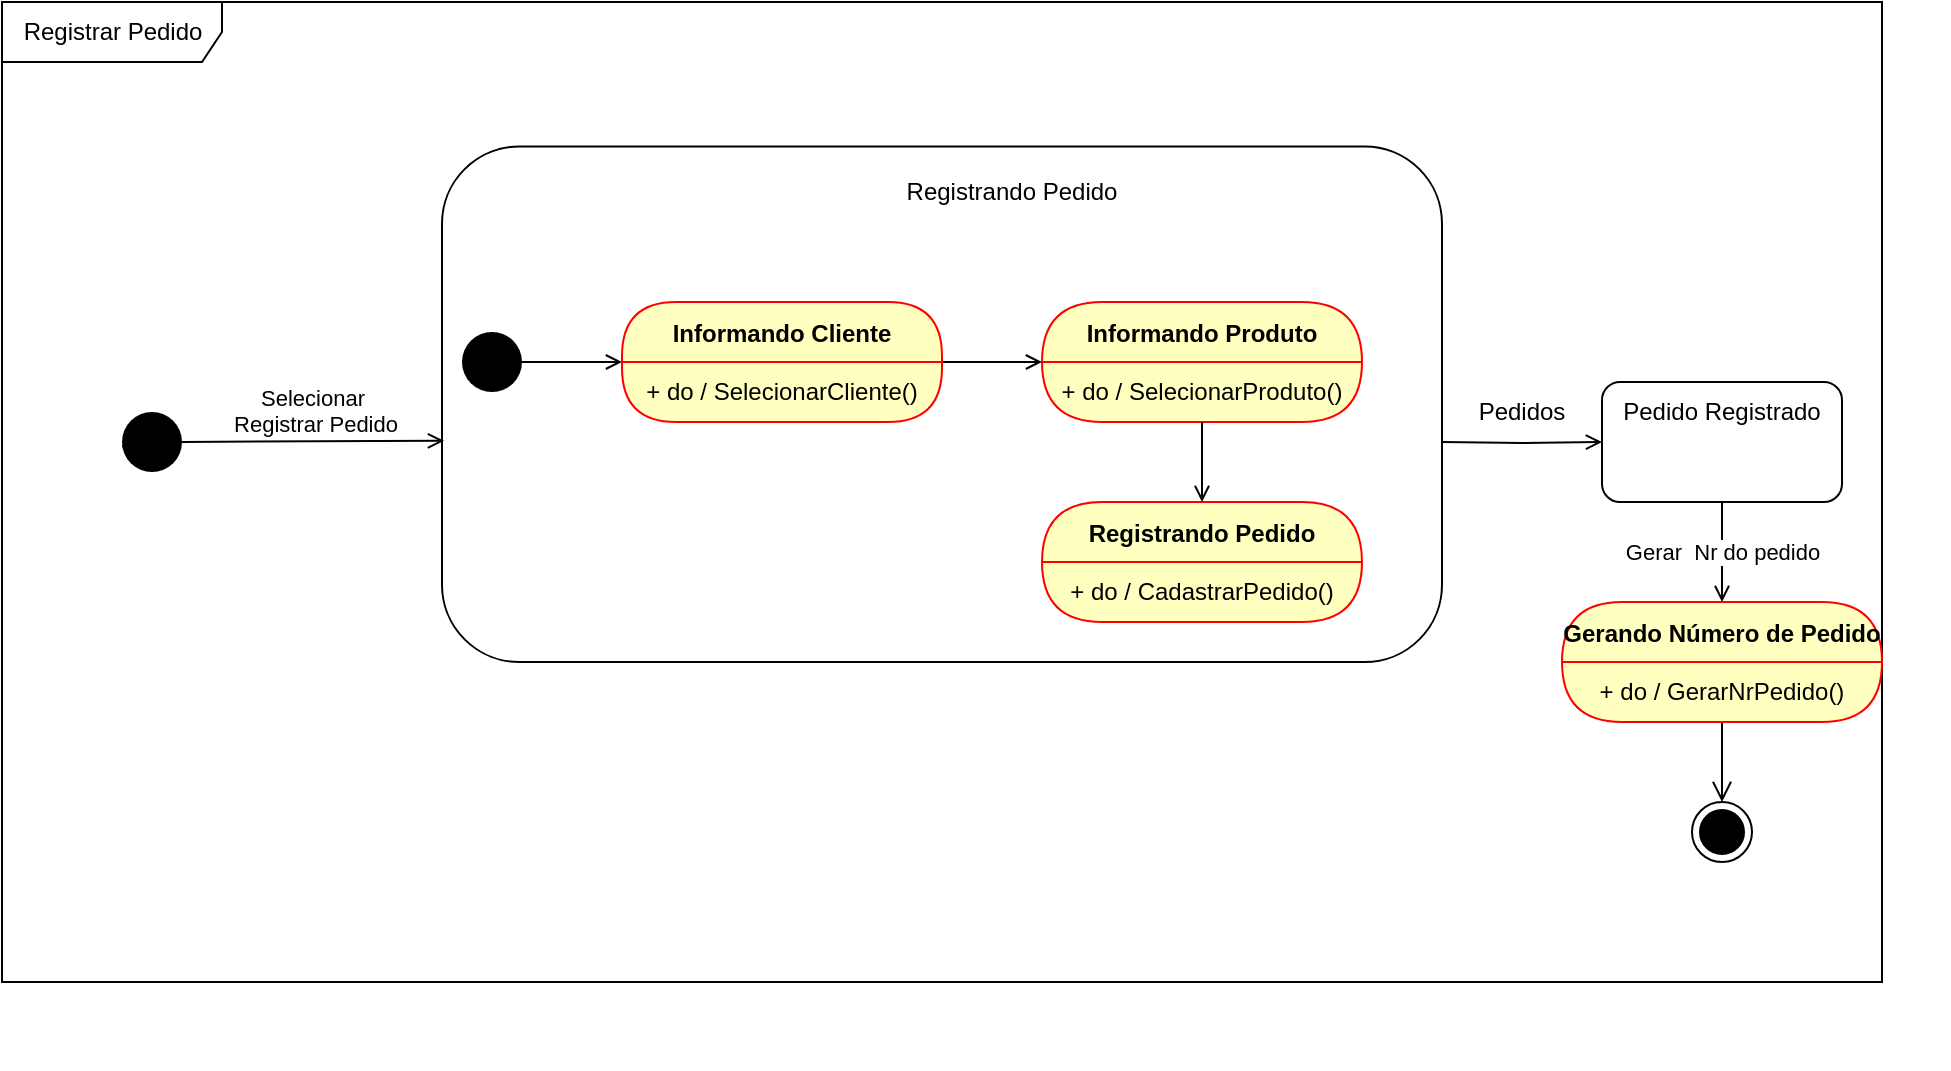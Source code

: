 <mxfile version="18.1.3" type="device"><diagram id="4yd0mlZRN9iTX6HJ6td1" name="Página-1"><mxGraphModel dx="1315" dy="728" grid="1" gridSize="10" guides="1" tooltips="1" connect="1" arrows="1" fold="1" page="1" pageScale="1" pageWidth="827" pageHeight="1169" math="0" shadow="0"><root><mxCell id="0"/><mxCell id="1" parent="0"/><mxCell id="LQK1jUJIFy-EaEO2prNU-1" value="Registrar Pedido" style="shape=umlFrame;html=1;width=110;height=30;labelBackgroundColor=none;swimlaneFillColor=#FFFFFF;fillColor=none;" parent="1" vertex="1"><mxGeometry x="130" y="140" width="940" height="490" as="geometry"/></mxCell><mxCell id="LQK1jUJIFy-EaEO2prNU-28" style="edgeStyle=orthogonalEdgeStyle;rounded=0;orthogonalLoop=1;jettySize=auto;html=1;entryX=0.5;entryY=0;entryDx=0;entryDy=0;endArrow=open;endFill=0;" parent="1" edge="1"><mxGeometry relative="1" as="geometry"><mxPoint x="620" y="513" as="sourcePoint"/></mxGeometry></mxCell><mxCell id="W1gFaRSwL_Knp6aSB0JL-29" style="edgeStyle=orthogonalEdgeStyle;rounded=0;orthogonalLoop=1;jettySize=auto;html=1;exitX=0.5;exitY=1;exitDx=0;exitDy=0;" parent="1" edge="1"><mxGeometry relative="1" as="geometry"><mxPoint x="1095" y="665" as="sourcePoint"/><mxPoint x="1095" y="665" as="targetPoint"/></mxGeometry></mxCell><mxCell id="Uvb4pzcqIbALSjvzO40y-1" value="" style="rounded=1;whiteSpace=wrap;html=1;" parent="1" vertex="1"><mxGeometry x="350" y="212.25" width="500" height="257.75" as="geometry"/></mxCell><mxCell id="Uvb4pzcqIbALSjvzO40y-14" value="" style="html=1;verticalAlign=bottom;startArrow=oval;startFill=1;endArrow=open;startSize=8;rounded=0;endFill=0;" parent="1" edge="1"><mxGeometry width="60" relative="1" as="geometry"><mxPoint x="380" y="320" as="sourcePoint"/><mxPoint x="440" y="320" as="targetPoint"/></mxGeometry></mxCell><mxCell id="Uvb4pzcqIbALSjvzO40y-27" style="edgeStyle=orthogonalEdgeStyle;rounded=0;orthogonalLoop=1;jettySize=auto;html=1;entryX=0;entryY=0;entryDx=0;entryDy=0;endArrow=open;endFill=0;" parent="1" source="Uvb4pzcqIbALSjvzO40y-19" target="Uvb4pzcqIbALSjvzO40y-25" edge="1"><mxGeometry relative="1" as="geometry"><Array as="points"><mxPoint x="650" y="320"/><mxPoint x="650" y="320"/></Array></mxGeometry></mxCell><mxCell id="Uvb4pzcqIbALSjvzO40y-19" value="Informando Cliente" style="swimlane;fontStyle=1;align=center;verticalAlign=middle;childLayout=stackLayout;horizontal=1;startSize=30;horizontalStack=0;resizeParent=0;resizeLast=1;container=0;fontColor=#000000;collapsible=0;rounded=1;arcSize=30;strokeColor=#ff0000;fillColor=#ffffc0;swimlaneFillColor=#ffffc0;dropTarget=0;" parent="1" vertex="1"><mxGeometry x="440" y="290" width="160" height="60" as="geometry"/></mxCell><mxCell id="Uvb4pzcqIbALSjvzO40y-20" value="+ do / SelecionarCliente()" style="text;html=1;strokeColor=none;fillColor=none;align=center;verticalAlign=middle;spacingLeft=4;spacingRight=4;whiteSpace=wrap;overflow=hidden;rotatable=0;fontColor=#000000;" parent="Uvb4pzcqIbALSjvzO40y-19" vertex="1"><mxGeometry y="30" width="160" height="30" as="geometry"/></mxCell><mxCell id="Uvb4pzcqIbALSjvzO40y-23" value="+" style="text;html=1;strokeColor=none;fillColor=none;align=center;verticalAlign=middle;spacingLeft=4;spacingRight=4;whiteSpace=wrap;overflow=hidden;rotatable=0;fontColor=#000000;" parent="Uvb4pzcqIbALSjvzO40y-19" vertex="1"><mxGeometry y="60" width="160" as="geometry"/></mxCell><mxCell id="Uvb4pzcqIbALSjvzO40y-22" value="Registrando Pedido" style="text;html=1;strokeColor=none;fillColor=none;align=center;verticalAlign=middle;whiteSpace=wrap;rounded=0;" parent="1" vertex="1"><mxGeometry x="530" y="220" width="210" height="30" as="geometry"/></mxCell><mxCell id="Uvb4pzcqIbALSjvzO40y-24" value="Informando Produto" style="swimlane;fontStyle=1;align=center;verticalAlign=middle;childLayout=stackLayout;horizontal=1;startSize=30;horizontalStack=0;resizeParent=0;resizeLast=1;container=0;fontColor=#000000;collapsible=0;rounded=1;arcSize=34;strokeColor=#ff0000;fillColor=#ffffc0;swimlaneFillColor=#ffffc0;dropTarget=0;" parent="1" vertex="1"><mxGeometry x="650" y="290" width="160" height="60" as="geometry"/></mxCell><mxCell id="Uvb4pzcqIbALSjvzO40y-25" value="+ do / SelecionarProduto()" style="text;html=1;strokeColor=none;fillColor=none;align=center;verticalAlign=middle;spacingLeft=4;spacingRight=4;whiteSpace=wrap;overflow=hidden;rotatable=0;fontColor=#000000;" parent="Uvb4pzcqIbALSjvzO40y-24" vertex="1"><mxGeometry y="30" width="160" height="30" as="geometry"/></mxCell><mxCell id="Uvb4pzcqIbALSjvzO40y-26" value="+" style="text;html=1;strokeColor=none;fillColor=none;align=center;verticalAlign=middle;spacingLeft=4;spacingRight=4;whiteSpace=wrap;overflow=hidden;rotatable=0;fontColor=#000000;" parent="Uvb4pzcqIbALSjvzO40y-24" vertex="1"><mxGeometry y="60" width="160" as="geometry"/></mxCell><mxCell id="Uvb4pzcqIbALSjvzO40y-35" style="edgeStyle=orthogonalEdgeStyle;rounded=0;orthogonalLoop=1;jettySize=auto;html=1;entryX=0;entryY=0.5;entryDx=0;entryDy=0;endArrow=open;endFill=0;" parent="1" target="Uvb4pzcqIbALSjvzO40y-34" edge="1"><mxGeometry relative="1" as="geometry"><mxPoint x="850" y="360" as="sourcePoint"/></mxGeometry></mxCell><mxCell id="Uvb4pzcqIbALSjvzO40y-29" value="Registrando Pedido" style="swimlane;fontStyle=1;align=center;verticalAlign=middle;childLayout=stackLayout;horizontal=1;startSize=30;horizontalStack=0;resizeParent=0;resizeLast=1;container=0;fontColor=#000000;collapsible=0;rounded=1;arcSize=34;strokeColor=#ff0000;fillColor=#ffffc0;swimlaneFillColor=#ffffc0;dropTarget=0;" parent="1" vertex="1"><mxGeometry x="650" y="390" width="160" height="60" as="geometry"/></mxCell><mxCell id="Uvb4pzcqIbALSjvzO40y-30" value="+ do / CadastrarPedido()" style="text;html=1;strokeColor=none;fillColor=none;align=center;verticalAlign=middle;spacingLeft=4;spacingRight=4;whiteSpace=wrap;overflow=hidden;rotatable=0;fontColor=#000000;" parent="Uvb4pzcqIbALSjvzO40y-29" vertex="1"><mxGeometry y="30" width="160" height="30" as="geometry"/></mxCell><mxCell id="Uvb4pzcqIbALSjvzO40y-31" value="+" style="text;html=1;strokeColor=none;fillColor=none;align=center;verticalAlign=middle;spacingLeft=4;spacingRight=4;whiteSpace=wrap;overflow=hidden;rotatable=0;fontColor=#000000;" parent="Uvb4pzcqIbALSjvzO40y-29" vertex="1"><mxGeometry y="60" width="160" as="geometry"/></mxCell><mxCell id="Uvb4pzcqIbALSjvzO40y-32" style="edgeStyle=orthogonalEdgeStyle;rounded=0;orthogonalLoop=1;jettySize=auto;html=1;entryX=0.5;entryY=0;entryDx=0;entryDy=0;endArrow=open;endFill=0;" parent="1" source="Uvb4pzcqIbALSjvzO40y-25" target="Uvb4pzcqIbALSjvzO40y-29" edge="1"><mxGeometry relative="1" as="geometry"/></mxCell><mxCell id="Uvb4pzcqIbALSjvzO40y-41" value="Gerar&amp;nbsp; Nr do pedido" style="edgeStyle=orthogonalEdgeStyle;rounded=0;orthogonalLoop=1;jettySize=auto;html=1;endArrow=open;endFill=0;" parent="1" source="Uvb4pzcqIbALSjvzO40y-34" target="Uvb4pzcqIbALSjvzO40y-38" edge="1"><mxGeometry relative="1" as="geometry"/></mxCell><mxCell id="Uvb4pzcqIbALSjvzO40y-34" value="" style="rounded=1;whiteSpace=wrap;html=1;align=center;" parent="1" vertex="1"><mxGeometry x="930" y="330" width="120" height="60" as="geometry"/></mxCell><mxCell id="Uvb4pzcqIbALSjvzO40y-36" value="Pedido Registrado" style="text;html=1;strokeColor=none;fillColor=none;align=center;verticalAlign=middle;whiteSpace=wrap;rounded=0;" parent="1" vertex="1"><mxGeometry x="930" y="330" width="120" height="30" as="geometry"/></mxCell><mxCell id="Uvb4pzcqIbALSjvzO40y-37" value="Pedidos" style="text;html=1;strokeColor=none;fillColor=none;align=center;verticalAlign=middle;whiteSpace=wrap;rounded=0;" parent="1" vertex="1"><mxGeometry x="860" y="330" width="60" height="30" as="geometry"/></mxCell><mxCell id="Uvb4pzcqIbALSjvzO40y-43" style="edgeStyle=orthogonalEdgeStyle;rounded=0;orthogonalLoop=1;jettySize=auto;html=1;entryX=0.5;entryY=0;entryDx=0;entryDy=0;endArrow=open;endFill=0;endSize=8;" parent="1" source="Uvb4pzcqIbALSjvzO40y-38" target="Uvb4pzcqIbALSjvzO40y-42" edge="1"><mxGeometry relative="1" as="geometry"/></mxCell><mxCell id="Uvb4pzcqIbALSjvzO40y-38" value="Gerando Número de Pedido" style="swimlane;fontStyle=1;align=center;verticalAlign=middle;childLayout=stackLayout;horizontal=1;startSize=30;horizontalStack=0;resizeParent=0;resizeLast=1;container=0;fontColor=#000000;collapsible=0;rounded=1;arcSize=34;strokeColor=#ff0000;fillColor=#ffffc0;swimlaneFillColor=#ffffc0;dropTarget=0;" parent="1" vertex="1"><mxGeometry x="910" y="440" width="160" height="60" as="geometry"/></mxCell><mxCell id="Uvb4pzcqIbALSjvzO40y-39" value="+ do / GerarNrPedido()" style="text;html=1;strokeColor=none;fillColor=none;align=center;verticalAlign=middle;spacingLeft=4;spacingRight=4;whiteSpace=wrap;overflow=hidden;rotatable=0;fontColor=#000000;" parent="Uvb4pzcqIbALSjvzO40y-38" vertex="1"><mxGeometry y="30" width="160" height="30" as="geometry"/></mxCell><mxCell id="Uvb4pzcqIbALSjvzO40y-40" value="+" style="text;html=1;strokeColor=none;fillColor=none;align=center;verticalAlign=middle;spacingLeft=4;spacingRight=4;whiteSpace=wrap;overflow=hidden;rotatable=0;fontColor=#000000;" parent="Uvb4pzcqIbALSjvzO40y-38" vertex="1"><mxGeometry y="60" width="160" as="geometry"/></mxCell><mxCell id="Uvb4pzcqIbALSjvzO40y-42" value="" style="ellipse;html=1;shape=endState;fillColor=#000000;strokeColor=#000000;" parent="1" vertex="1"><mxGeometry x="975" y="540" width="30" height="30" as="geometry"/></mxCell><mxCell id="Uvb4pzcqIbALSjvzO40y-44" value="Selecionar&lt;br&gt;&amp;nbsp;Registrar Pedido" style="html=1;verticalAlign=bottom;startArrow=none;startFill=1;endArrow=open;startSize=8;rounded=0;entryX=0.002;entryY=0.571;entryDx=0;entryDy=0;entryPerimeter=0;endFill=0;" parent="1" target="Uvb4pzcqIbALSjvzO40y-1" edge="1" source="dL-AnAgb8tyMSf43rg22-1"><mxGeometry x="-0.007" width="60" relative="1" as="geometry"><mxPoint x="210" y="359.52" as="sourcePoint"/><mxPoint x="270" y="359.52" as="targetPoint"/><mxPoint as="offset"/></mxGeometry></mxCell><mxCell id="dL-AnAgb8tyMSf43rg22-1" value="" style="ellipse;fillColor=#000000;strokeColor=none;" vertex="1" parent="1"><mxGeometry x="190" y="345" width="30" height="30" as="geometry"/></mxCell><mxCell id="dL-AnAgb8tyMSf43rg22-2" value="" style="html=1;verticalAlign=bottom;startArrow=oval;startFill=1;endArrow=none;startSize=8;rounded=0;entryX=0.002;entryY=0.571;entryDx=0;entryDy=0;entryPerimeter=0;" edge="1" parent="1" target="dL-AnAgb8tyMSf43rg22-1"><mxGeometry x="-0.007" width="60" relative="1" as="geometry"><mxPoint x="210" y="359.52" as="sourcePoint"/><mxPoint x="351" y="359.425" as="targetPoint"/><mxPoint as="offset"/></mxGeometry></mxCell><mxCell id="dL-AnAgb8tyMSf43rg22-3" value="" style="ellipse;fillColor=#000000;strokeColor=none;" vertex="1" parent="1"><mxGeometry x="360" y="305" width="30" height="30" as="geometry"/></mxCell></root></mxGraphModel></diagram></mxfile>